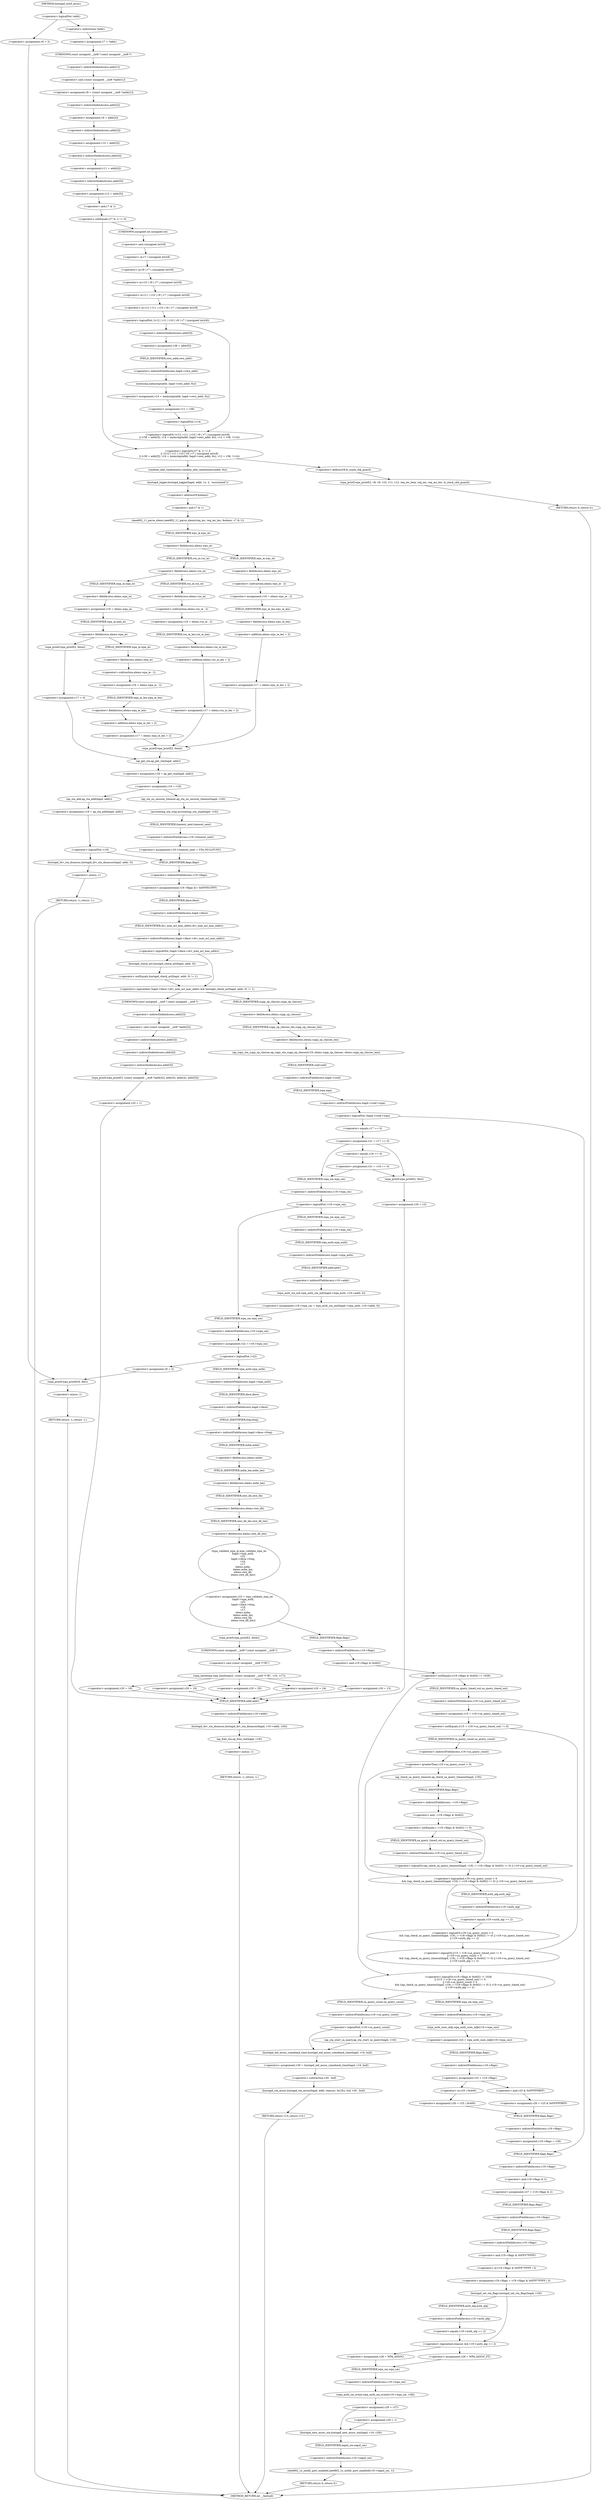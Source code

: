 digraph hostapd_notif_assoc {  
"1000171" [label = "(<operator>.logicalNot,!addr)" ]
"1000174" [label = "(<operator>.assignment,v6 = 2)" ]
"1000178" [label = "(wpa_printf,wpa_printf(v6, fmt))" ]
"1000181" [label = "(RETURN,return -1;,return -1;)" ]
"1000182" [label = "(<operator>.minus,-1)" ]
"1000184" [label = "(<operator>.assignment,v7 = *addr)" ]
"1000186" [label = "(<operator>.indirection,*addr)" ]
"1000188" [label = "(<operator>.assignment,v8 = (const unsigned __int8 *)addr[1])" ]
"1000190" [label = "(<operator>.cast,(const unsigned __int8 *)addr[1])" ]
"1000191" [label = "(UNKNOWN,const unsigned __int8 *,const unsigned __int8 *)" ]
"1000192" [label = "(<operator>.indirectIndexAccess,addr[1])" ]
"1000195" [label = "(<operator>.assignment,v9 = addr[2])" ]
"1000197" [label = "(<operator>.indirectIndexAccess,addr[2])" ]
"1000200" [label = "(<operator>.assignment,v10 = addr[3])" ]
"1000202" [label = "(<operator>.indirectIndexAccess,addr[3])" ]
"1000205" [label = "(<operator>.assignment,v11 = addr[4])" ]
"1000207" [label = "(<operator>.indirectIndexAccess,addr[4])" ]
"1000210" [label = "(<operator>.assignment,v12 = addr[5])" ]
"1000212" [label = "(<operator>.indirectIndexAccess,addr[5])" ]
"1000216" [label = "(<operator>.logicalOr,(v7 & 1) != 0\n    || !(v12 | v11 | v10 | v9 | v7 | (unsigned int)v8)\n    || (v38 = addr[5], v14 = memcmp(addr, hapd->own_addr, 6u), v12 = v38, !v14))" ]
"1000217" [label = "(<operator>.notEquals,(v7 & 1) != 0)" ]
"1000218" [label = "(<operator>.and,v7 & 1)" ]
"1000222" [label = "(<operator>.logicalOr,!(v12 | v11 | v10 | v9 | v7 | (unsigned int)v8)\n    || (v38 = addr[5], v14 = memcmp(addr, hapd->own_addr, 6u), v12 = v38, !v14))" ]
"1000223" [label = "(<operator>.logicalNot,!(v12 | v11 | v10 | v9 | v7 | (unsigned int)v8))" ]
"1000224" [label = "(<operator>.or,v12 | v11 | v10 | v9 | v7 | (unsigned int)v8)" ]
"1000226" [label = "(<operator>.or,v11 | v10 | v9 | v7 | (unsigned int)v8)" ]
"1000228" [label = "(<operator>.or,v10 | v9 | v7 | (unsigned int)v8)" ]
"1000230" [label = "(<operator>.or,v9 | v7 | (unsigned int)v8)" ]
"1000232" [label = "(<operator>.or,v7 | (unsigned int)v8)" ]
"1000234" [label = "(<operator>.cast,(unsigned int)v8)" ]
"1000235" [label = "(UNKNOWN,unsigned int,unsigned int)" ]
"1000238" [label = "(<operator>.assignment,v38 = addr[5])" ]
"1000240" [label = "(<operator>.indirectIndexAccess,addr[5])" ]
"1000244" [label = "(<operator>.assignment,v14 = memcmp(addr, hapd->own_addr, 6u))" ]
"1000246" [label = "(memcmp,memcmp(addr, hapd->own_addr, 6u))" ]
"1000248" [label = "(<operator>.indirectFieldAccess,hapd->own_addr)" ]
"1000250" [label = "(FIELD_IDENTIFIER,own_addr,own_addr)" ]
"1000253" [label = "(<operator>.assignment,v12 = v38)" ]
"1000256" [label = "(<operator>.logicalNot,!v14)" ]
"1000259" [label = "(wpa_printf,wpa_printf(2, v8, v9, v10, v11, v12, req_ies_lena, req_ies, req_ies_len, &_stack_chk_guard))" ]
"1000269" [label = "(<operator>.addressOf,&_stack_chk_guard)" ]
"1000271" [label = "(RETURN,return 0;,return 0;)" ]
"1000273" [label = "(random_add_randomness,random_add_randomness(addr, 6u))" ]
"1000276" [label = "(hostapd_logger,hostapd_logger(hapd, addr, 1u, 2, \"associated\"))" ]
"1000282" [label = "(ieee802_11_parse_elems,ieee802_11_parse_elems(req_ies, req_ies_len, &elems, v7 & 1))" ]
"1000285" [label = "(<operator>.addressOf,&elems)" ]
"1000287" [label = "(<operator>.and,v7 & 1)" ]
"1000291" [label = "(<operator>.fieldAccess,elems.wps_ie)" ]
"1000293" [label = "(FIELD_IDENTIFIER,wps_ie,wps_ie)" ]
"1000295" [label = "(<operator>.assignment,v16 = elems.wps_ie - 2)" ]
"1000297" [label = "(<operator>.subtraction,elems.wps_ie - 2)" ]
"1000298" [label = "(<operator>.fieldAccess,elems.wps_ie)" ]
"1000300" [label = "(FIELD_IDENTIFIER,wps_ie,wps_ie)" ]
"1000302" [label = "(<operator>.assignment,v17 = elems.wps_ie_len + 2)" ]
"1000304" [label = "(<operator>.addition,elems.wps_ie_len + 2)" ]
"1000305" [label = "(<operator>.fieldAccess,elems.wps_ie_len)" ]
"1000307" [label = "(FIELD_IDENTIFIER,wps_ie_len,wps_ie_len)" ]
"1000310" [label = "(wpa_printf,wpa_printf(2, fmta))" ]
"1000315" [label = "(<operator>.fieldAccess,elems.rsn_ie)" ]
"1000317" [label = "(FIELD_IDENTIFIER,rsn_ie,rsn_ie)" ]
"1000319" [label = "(<operator>.assignment,v16 = elems.rsn_ie - 2)" ]
"1000321" [label = "(<operator>.subtraction,elems.rsn_ie - 2)" ]
"1000322" [label = "(<operator>.fieldAccess,elems.rsn_ie)" ]
"1000324" [label = "(FIELD_IDENTIFIER,rsn_ie,rsn_ie)" ]
"1000326" [label = "(<operator>.assignment,v17 = elems.rsn_ie_len + 2)" ]
"1000328" [label = "(<operator>.addition,elems.rsn_ie_len + 2)" ]
"1000329" [label = "(<operator>.fieldAccess,elems.rsn_ie_len)" ]
"1000331" [label = "(FIELD_IDENTIFIER,rsn_ie_len,rsn_ie_len)" ]
"1000334" [label = "(<operator>.assignment,v16 = elems.wpa_ie)" ]
"1000336" [label = "(<operator>.fieldAccess,elems.wpa_ie)" ]
"1000338" [label = "(FIELD_IDENTIFIER,wpa_ie,wpa_ie)" ]
"1000340" [label = "(<operator>.fieldAccess,elems.wpa_ie)" ]
"1000342" [label = "(FIELD_IDENTIFIER,wpa_ie,wpa_ie)" ]
"1000344" [label = "(<operator>.assignment,v16 = elems.wpa_ie - 2)" ]
"1000346" [label = "(<operator>.subtraction,elems.wpa_ie - 2)" ]
"1000347" [label = "(<operator>.fieldAccess,elems.wpa_ie)" ]
"1000349" [label = "(FIELD_IDENTIFIER,wpa_ie,wpa_ie)" ]
"1000351" [label = "(<operator>.assignment,v17 = elems.wpa_ie_len + 2)" ]
"1000353" [label = "(<operator>.addition,elems.wpa_ie_len + 2)" ]
"1000354" [label = "(<operator>.fieldAccess,elems.wpa_ie_len)" ]
"1000356" [label = "(FIELD_IDENTIFIER,wpa_ie_len,wpa_ie_len)" ]
"1000359" [label = "(wpa_printf,wpa_printf(2, fmta))" ]
"1000362" [label = "(<operator>.assignment,v17 = 0)" ]
"1000366" [label = "(<operator>.assignment,v18 = ap_get_sta(hapd, addr))" ]
"1000368" [label = "(ap_get_sta,ap_get_sta(hapd, addr))" ]
"1000371" [label = "(<operator>.assignment,v19 = v18)" ]
"1000377" [label = "(ap_sta_no_session_timeout,ap_sta_no_session_timeout(hapd, v18))" ]
"1000380" [label = "(accounting_sta_stop,accounting_sta_stop(hapd, v19))" ]
"1000383" [label = "(<operator>.assignment,v19->timeout_next = STA_NULLFUNC)" ]
"1000384" [label = "(<operator>.indirectFieldAccess,v19->timeout_next)" ]
"1000386" [label = "(FIELD_IDENTIFIER,timeout_next,timeout_next)" ]
"1000390" [label = "(<operator>.assignment,v19 = ap_sta_add(hapd, addr))" ]
"1000392" [label = "(ap_sta_add,ap_sta_add(hapd, addr))" ]
"1000396" [label = "(<operator>.logicalNot,!v19)" ]
"1000399" [label = "(hostapd_drv_sta_disassoc,hostapd_drv_sta_disassoc(hapd, addr, 5))" ]
"1000403" [label = "(RETURN,return -1;,return -1;)" ]
"1000404" [label = "(<operator>.minus,-1)" ]
"1000406" [label = "(<operators>.assignmentAnd,v19->flags &= 0xFFFECFFF)" ]
"1000407" [label = "(<operator>.indirectFieldAccess,v19->flags)" ]
"1000409" [label = "(FIELD_IDENTIFIER,flags,flags)" ]
"1000412" [label = "(<operator>.logicalAnd,!hapd->iface->drv_max_acl_mac_addrs && hostapd_check_acl(hapd, addr, 0) != 1)" ]
"1000413" [label = "(<operator>.logicalNot,!hapd->iface->drv_max_acl_mac_addrs)" ]
"1000414" [label = "(<operator>.indirectFieldAccess,hapd->iface->drv_max_acl_mac_addrs)" ]
"1000415" [label = "(<operator>.indirectFieldAccess,hapd->iface)" ]
"1000417" [label = "(FIELD_IDENTIFIER,iface,iface)" ]
"1000418" [label = "(FIELD_IDENTIFIER,drv_max_acl_mac_addrs,drv_max_acl_mac_addrs)" ]
"1000419" [label = "(<operator>.notEquals,hostapd_check_acl(hapd, addr, 0) != 1)" ]
"1000420" [label = "(hostapd_check_acl,hostapd_check_acl(hapd, addr, 0))" ]
"1000426" [label = "(wpa_printf,wpa_printf(3, (const unsigned __int8 *)addr[2], addr[3], addr[4], addr[5]))" ]
"1000428" [label = "(<operator>.cast,(const unsigned __int8 *)addr[2])" ]
"1000429" [label = "(UNKNOWN,const unsigned __int8 *,const unsigned __int8 *)" ]
"1000430" [label = "(<operator>.indirectIndexAccess,addr[2])" ]
"1000433" [label = "(<operator>.indirectIndexAccess,addr[3])" ]
"1000436" [label = "(<operator>.indirectIndexAccess,addr[4])" ]
"1000439" [label = "(<operator>.indirectIndexAccess,addr[5])" ]
"1000442" [label = "(<operator>.assignment,v20 = 1)" ]
"1000446" [label = "(hostapd_drv_sta_disassoc,hostapd_drv_sta_disassoc(hapd, v19->addr, v20))" ]
"1000448" [label = "(<operator>.indirectFieldAccess,v19->addr)" ]
"1000450" [label = "(FIELD_IDENTIFIER,addr,addr)" ]
"1000452" [label = "(ap_free_sta,ap_free_sta(hapd, v19))" ]
"1000455" [label = "(RETURN,return -1;,return -1;)" ]
"1000456" [label = "(<operator>.minus,-1)" ]
"1000458" [label = "(ap_copy_sta_supp_op_classes,ap_copy_sta_supp_op_classes(v19, elems.supp_op_classes, elems.supp_op_classes_len))" ]
"1000460" [label = "(<operator>.fieldAccess,elems.supp_op_classes)" ]
"1000462" [label = "(FIELD_IDENTIFIER,supp_op_classes,supp_op_classes)" ]
"1000463" [label = "(<operator>.fieldAccess,elems.supp_op_classes_len)" ]
"1000465" [label = "(FIELD_IDENTIFIER,supp_op_classes_len,supp_op_classes_len)" ]
"1000467" [label = "(<operator>.logicalNot,!hapd->conf->wpa)" ]
"1000468" [label = "(<operator>.indirectFieldAccess,hapd->conf->wpa)" ]
"1000469" [label = "(<operator>.indirectFieldAccess,hapd->conf)" ]
"1000471" [label = "(FIELD_IDENTIFIER,conf,conf)" ]
"1000472" [label = "(FIELD_IDENTIFIER,wpa,wpa)" ]
"1000475" [label = "(<operator>.assignment,v27 = v19->flags & 2)" ]
"1000477" [label = "(<operator>.and,v19->flags & 2)" ]
"1000478" [label = "(<operator>.indirectFieldAccess,v19->flags)" ]
"1000480" [label = "(FIELD_IDENTIFIER,flags,flags)" ]
"1000482" [label = "(<operator>.assignment,v19->flags = v19->flags & 0xFFF7FFFF | 3)" ]
"1000483" [label = "(<operator>.indirectFieldAccess,v19->flags)" ]
"1000485" [label = "(FIELD_IDENTIFIER,flags,flags)" ]
"1000486" [label = "(<operator>.or,v19->flags & 0xFFF7FFFF | 3)" ]
"1000487" [label = "(<operator>.and,v19->flags & 0xFFF7FFFF)" ]
"1000488" [label = "(<operator>.indirectFieldAccess,v19->flags)" ]
"1000490" [label = "(FIELD_IDENTIFIER,flags,flags)" ]
"1000493" [label = "(hostapd_set_sta_flags,hostapd_set_sta_flags(hapd, v19))" ]
"1000497" [label = "(<operator>.logicalAnd,reassoc && v19->auth_alg == 2)" ]
"1000499" [label = "(<operator>.equals,v19->auth_alg == 2)" ]
"1000500" [label = "(<operator>.indirectFieldAccess,v19->auth_alg)" ]
"1000502" [label = "(FIELD_IDENTIFIER,auth_alg,auth_alg)" ]
"1000504" [label = "(<operator>.assignment,v28 = WPA_ASSOC_FT)" ]
"1000508" [label = "(<operator>.assignment,v28 = WPA_ASSOC)" ]
"1000511" [label = "(wpa_auth_sm_event,wpa_auth_sm_event(v19->wpa_sm, v28))" ]
"1000512" [label = "(<operator>.indirectFieldAccess,v19->wpa_sm)" ]
"1000514" [label = "(FIELD_IDENTIFIER,wpa_sm,wpa_sm)" ]
"1000516" [label = "(<operator>.assignment,v29 = v27)" ]
"1000521" [label = "(<operator>.assignment,v29 = 1)" ]
"1000524" [label = "(hostapd_new_assoc_sta,hostapd_new_assoc_sta(hapd, v19, v29))" ]
"1000528" [label = "(ieee802_1x_notify_port_enabled,ieee802_1x_notify_port_enabled(v19->eapol_sm, 1))" ]
"1000529" [label = "(<operator>.indirectFieldAccess,v19->eapol_sm)" ]
"1000531" [label = "(FIELD_IDENTIFIER,eapol_sm,eapol_sm)" ]
"1000533" [label = "(RETURN,return 0;,return 0;)" ]
"1000535" [label = "(<operator>.assignment,v21 = v17 == 0)" ]
"1000537" [label = "(<operator>.equals,v17 == 0)" ]
"1000542" [label = "(<operator>.assignment,v21 = v16 == 0)" ]
"1000544" [label = "(<operator>.equals,v16 == 0)" ]
"1000550" [label = "(wpa_printf,wpa_printf(2, fmt))" ]
"1000553" [label = "(<operator>.assignment,v20 = 13)" ]
"1000558" [label = "(<operator>.logicalNot,!v19->wpa_sm)" ]
"1000559" [label = "(<operator>.indirectFieldAccess,v19->wpa_sm)" ]
"1000561" [label = "(FIELD_IDENTIFIER,wpa_sm,wpa_sm)" ]
"1000562" [label = "(<operator>.assignment,v19->wpa_sm = wpa_auth_sta_init(hapd->wpa_auth, v19->addr, 0))" ]
"1000563" [label = "(<operator>.indirectFieldAccess,v19->wpa_sm)" ]
"1000565" [label = "(FIELD_IDENTIFIER,wpa_sm,wpa_sm)" ]
"1000566" [label = "(wpa_auth_sta_init,wpa_auth_sta_init(hapd->wpa_auth, v19->addr, 0))" ]
"1000567" [label = "(<operator>.indirectFieldAccess,hapd->wpa_auth)" ]
"1000569" [label = "(FIELD_IDENTIFIER,wpa_auth,wpa_auth)" ]
"1000570" [label = "(<operator>.indirectFieldAccess,v19->addr)" ]
"1000572" [label = "(FIELD_IDENTIFIER,addr,addr)" ]
"1000574" [label = "(<operator>.assignment,v22 = v19->wpa_sm)" ]
"1000576" [label = "(<operator>.indirectFieldAccess,v19->wpa_sm)" ]
"1000578" [label = "(FIELD_IDENTIFIER,wpa_sm,wpa_sm)" ]
"1000580" [label = "(<operator>.logicalNot,!v22)" ]
"1000583" [label = "(<operator>.assignment,v6 = 5)" ]
"1000587" [label = "(<operator>.assignment,v23 = wpa_validate_wpa_ie(\n          hapd->wpa_auth,\n          v22,\n          hapd->iface->freq,\n          v16,\n          v17,\n          elems.mdie,\n          elems.mdie_len,\n          elems.owe_dh,\n          elems.owe_dh_len))" ]
"1000589" [label = "(wpa_validate_wpa_ie,wpa_validate_wpa_ie(\n          hapd->wpa_auth,\n          v22,\n          hapd->iface->freq,\n          v16,\n          v17,\n          elems.mdie,\n          elems.mdie_len,\n          elems.owe_dh,\n          elems.owe_dh_len))" ]
"1000590" [label = "(<operator>.indirectFieldAccess,hapd->wpa_auth)" ]
"1000592" [label = "(FIELD_IDENTIFIER,wpa_auth,wpa_auth)" ]
"1000594" [label = "(<operator>.indirectFieldAccess,hapd->iface->freq)" ]
"1000595" [label = "(<operator>.indirectFieldAccess,hapd->iface)" ]
"1000597" [label = "(FIELD_IDENTIFIER,iface,iface)" ]
"1000598" [label = "(FIELD_IDENTIFIER,freq,freq)" ]
"1000601" [label = "(<operator>.fieldAccess,elems.mdie)" ]
"1000603" [label = "(FIELD_IDENTIFIER,mdie,mdie)" ]
"1000604" [label = "(<operator>.fieldAccess,elems.mdie_len)" ]
"1000606" [label = "(FIELD_IDENTIFIER,mdie_len,mdie_len)" ]
"1000607" [label = "(<operator>.fieldAccess,elems.owe_dh)" ]
"1000609" [label = "(FIELD_IDENTIFIER,owe_dh,owe_dh)" ]
"1000610" [label = "(<operator>.fieldAccess,elems.owe_dh_len)" ]
"1000612" [label = "(FIELD_IDENTIFIER,owe_dh_len,owe_dh_len)" ]
"1000616" [label = "(wpa_printf,wpa_printf(2, fmtb))" ]
"1000619" [label = "(wpa_hexdump,wpa_hexdump(2, (const unsigned __int8 *)\"IE\", v16, v17))" ]
"1000621" [label = "(<operator>.cast,(const unsigned __int8 *)\"IE\")" ]
"1000622" [label = "(UNKNOWN,const unsigned __int8 *,const unsigned __int8 *)" ]
"1000630" [label = "(<operator>.assignment,v20 = 18)" ]
"1000635" [label = "(<operator>.assignment,v20 = 19)" ]
"1000640" [label = "(<operator>.assignment,v20 = 20)" ]
"1000645" [label = "(<operator>.assignment,v20 = 24)" ]
"1000650" [label = "(<operator>.assignment,v20 = 13)" ]
"1000656" [label = "(<operator>.logicalOr,(v19->flags & 0x402) != 1026\n    || (v15 = v19->sa_query_timed_out) != 0\n    || v19->sa_query_count > 0\n    && ((ap_check_sa_query_timeout(hapd, v19), (~v19->flags & 0x402) != 0) || v19->sa_query_timed_out)\n    || v19->auth_alg == 2)" ]
"1000657" [label = "(<operator>.notEquals,(v19->flags & 0x402) != 1026)" ]
"1000658" [label = "(<operator>.and,v19->flags & 0x402)" ]
"1000659" [label = "(<operator>.indirectFieldAccess,v19->flags)" ]
"1000661" [label = "(FIELD_IDENTIFIER,flags,flags)" ]
"1000664" [label = "(<operator>.logicalOr,(v15 = v19->sa_query_timed_out) != 0\n    || v19->sa_query_count > 0\n    && ((ap_check_sa_query_timeout(hapd, v19), (~v19->flags & 0x402) != 0) || v19->sa_query_timed_out)\n    || v19->auth_alg == 2)" ]
"1000665" [label = "(<operator>.notEquals,(v15 = v19->sa_query_timed_out) != 0)" ]
"1000666" [label = "(<operator>.assignment,v15 = v19->sa_query_timed_out)" ]
"1000668" [label = "(<operator>.indirectFieldAccess,v19->sa_query_timed_out)" ]
"1000670" [label = "(FIELD_IDENTIFIER,sa_query_timed_out,sa_query_timed_out)" ]
"1000672" [label = "(<operator>.logicalOr,v19->sa_query_count > 0\n    && ((ap_check_sa_query_timeout(hapd, v19), (~v19->flags & 0x402) != 0) || v19->sa_query_timed_out)\n    || v19->auth_alg == 2)" ]
"1000673" [label = "(<operator>.logicalAnd,v19->sa_query_count > 0\n    && ((ap_check_sa_query_timeout(hapd, v19), (~v19->flags & 0x402) != 0) || v19->sa_query_timed_out))" ]
"1000674" [label = "(<operator>.greaterThan,v19->sa_query_count > 0)" ]
"1000675" [label = "(<operator>.indirectFieldAccess,v19->sa_query_count)" ]
"1000677" [label = "(FIELD_IDENTIFIER,sa_query_count,sa_query_count)" ]
"1000679" [label = "(<operator>.logicalOr,(ap_check_sa_query_timeout(hapd, v19), (~v19->flags & 0x402) != 0) || v19->sa_query_timed_out)" ]
"1000681" [label = "(ap_check_sa_query_timeout,ap_check_sa_query_timeout(hapd, v19))" ]
"1000684" [label = "(<operator>.notEquals,(~v19->flags & 0x402) != 0)" ]
"1000685" [label = "(<operator>.and,~v19->flags & 0x402)" ]
"1000686" [label = "(<operator>.indirectFieldAccess,~v19->flags)" ]
"1000688" [label = "(FIELD_IDENTIFIER,flags,flags)" ]
"1000691" [label = "(<operator>.indirectFieldAccess,v19->sa_query_timed_out)" ]
"1000693" [label = "(FIELD_IDENTIFIER,sa_query_timed_out,sa_query_timed_out)" ]
"1000694" [label = "(<operator>.equals,v19->auth_alg == 2)" ]
"1000695" [label = "(<operator>.indirectFieldAccess,v19->auth_alg)" ]
"1000697" [label = "(FIELD_IDENTIFIER,auth_alg,auth_alg)" ]
"1000700" [label = "(<operator>.assignment,v24 = wpa_auth_uses_mfp(v19->wpa_sm))" ]
"1000702" [label = "(wpa_auth_uses_mfp,wpa_auth_uses_mfp(v19->wpa_sm))" ]
"1000703" [label = "(<operator>.indirectFieldAccess,v19->wpa_sm)" ]
"1000705" [label = "(FIELD_IDENTIFIER,wpa_sm,wpa_sm)" ]
"1000706" [label = "(<operator>.assignment,v25 = v19->flags)" ]
"1000708" [label = "(<operator>.indirectFieldAccess,v19->flags)" ]
"1000710" [label = "(FIELD_IDENTIFIER,flags,flags)" ]
"1000713" [label = "(<operator>.assignment,v26 = v25 | 0x400)" ]
"1000715" [label = "(<operator>.or,v25 | 0x400)" ]
"1000719" [label = "(<operator>.assignment,v26 = v25 & 0xFFFFFBFF)" ]
"1000721" [label = "(<operator>.and,v25 & 0xFFFFFBFF)" ]
"1000724" [label = "(<operator>.assignment,v19->flags = v26)" ]
"1000725" [label = "(<operator>.indirectFieldAccess,v19->flags)" ]
"1000727" [label = "(FIELD_IDENTIFIER,flags,flags)" ]
"1000731" [label = "(<operator>.logicalNot,!v19->sa_query_count)" ]
"1000732" [label = "(<operator>.indirectFieldAccess,v19->sa_query_count)" ]
"1000734" [label = "(FIELD_IDENTIFIER,sa_query_count,sa_query_count)" ]
"1000735" [label = "(ap_sta_start_sa_query,ap_sta_start_sa_query(hapd, v19))" ]
"1000738" [label = "(<operator>.assignment,v30 = hostapd_eid_assoc_comeback_time(hapd, v19, buf))" ]
"1000740" [label = "(hostapd_eid_assoc_comeback_time,hostapd_eid_assoc_comeback_time(hapd, v19, buf))" ]
"1000744" [label = "(hostapd_sta_assoc,hostapd_sta_assoc(hapd, addr, reassoc, 0x1Eu, buf, v30 - buf))" ]
"1000750" [label = "(<operator>.subtraction,v30 - buf)" ]
"1000753" [label = "(RETURN,return v15;,return v15;)" ]
"1000132" [label = "(METHOD,hostapd_notif_assoc)" ]
"1000755" [label = "(METHOD_RETURN,int __fastcall)" ]
  "1000171" -> "1000174" 
  "1000171" -> "1000186" 
  "1000174" -> "1000178" 
  "1000178" -> "1000182" 
  "1000181" -> "1000755" 
  "1000182" -> "1000181" 
  "1000184" -> "1000191" 
  "1000186" -> "1000184" 
  "1000188" -> "1000197" 
  "1000190" -> "1000188" 
  "1000191" -> "1000192" 
  "1000192" -> "1000190" 
  "1000195" -> "1000202" 
  "1000197" -> "1000195" 
  "1000200" -> "1000207" 
  "1000202" -> "1000200" 
  "1000205" -> "1000212" 
  "1000207" -> "1000205" 
  "1000210" -> "1000218" 
  "1000212" -> "1000210" 
  "1000216" -> "1000269" 
  "1000216" -> "1000273" 
  "1000217" -> "1000216" 
  "1000217" -> "1000235" 
  "1000218" -> "1000217" 
  "1000222" -> "1000216" 
  "1000223" -> "1000222" 
  "1000223" -> "1000240" 
  "1000224" -> "1000223" 
  "1000226" -> "1000224" 
  "1000228" -> "1000226" 
  "1000230" -> "1000228" 
  "1000232" -> "1000230" 
  "1000234" -> "1000232" 
  "1000235" -> "1000234" 
  "1000238" -> "1000250" 
  "1000240" -> "1000238" 
  "1000244" -> "1000253" 
  "1000246" -> "1000244" 
  "1000248" -> "1000246" 
  "1000250" -> "1000248" 
  "1000253" -> "1000256" 
  "1000256" -> "1000222" 
  "1000259" -> "1000271" 
  "1000269" -> "1000259" 
  "1000271" -> "1000755" 
  "1000273" -> "1000276" 
  "1000276" -> "1000285" 
  "1000282" -> "1000293" 
  "1000285" -> "1000287" 
  "1000287" -> "1000282" 
  "1000291" -> "1000300" 
  "1000291" -> "1000317" 
  "1000293" -> "1000291" 
  "1000295" -> "1000307" 
  "1000297" -> "1000295" 
  "1000298" -> "1000297" 
  "1000300" -> "1000298" 
  "1000302" -> "1000310" 
  "1000304" -> "1000302" 
  "1000305" -> "1000304" 
  "1000307" -> "1000305" 
  "1000310" -> "1000368" 
  "1000315" -> "1000324" 
  "1000315" -> "1000338" 
  "1000317" -> "1000315" 
  "1000319" -> "1000331" 
  "1000321" -> "1000319" 
  "1000322" -> "1000321" 
  "1000324" -> "1000322" 
  "1000326" -> "1000310" 
  "1000328" -> "1000326" 
  "1000329" -> "1000328" 
  "1000331" -> "1000329" 
  "1000334" -> "1000342" 
  "1000336" -> "1000334" 
  "1000338" -> "1000336" 
  "1000340" -> "1000349" 
  "1000340" -> "1000359" 
  "1000342" -> "1000340" 
  "1000344" -> "1000356" 
  "1000346" -> "1000344" 
  "1000347" -> "1000346" 
  "1000349" -> "1000347" 
  "1000351" -> "1000310" 
  "1000353" -> "1000351" 
  "1000354" -> "1000353" 
  "1000356" -> "1000354" 
  "1000359" -> "1000362" 
  "1000362" -> "1000368" 
  "1000366" -> "1000371" 
  "1000368" -> "1000366" 
  "1000371" -> "1000377" 
  "1000371" -> "1000392" 
  "1000377" -> "1000380" 
  "1000380" -> "1000386" 
  "1000383" -> "1000409" 
  "1000384" -> "1000383" 
  "1000386" -> "1000384" 
  "1000390" -> "1000396" 
  "1000392" -> "1000390" 
  "1000396" -> "1000399" 
  "1000396" -> "1000409" 
  "1000399" -> "1000404" 
  "1000403" -> "1000755" 
  "1000404" -> "1000403" 
  "1000406" -> "1000417" 
  "1000407" -> "1000406" 
  "1000409" -> "1000407" 
  "1000412" -> "1000429" 
  "1000412" -> "1000462" 
  "1000413" -> "1000412" 
  "1000413" -> "1000420" 
  "1000414" -> "1000413" 
  "1000415" -> "1000418" 
  "1000417" -> "1000415" 
  "1000418" -> "1000414" 
  "1000419" -> "1000412" 
  "1000420" -> "1000419" 
  "1000426" -> "1000442" 
  "1000428" -> "1000433" 
  "1000429" -> "1000430" 
  "1000430" -> "1000428" 
  "1000433" -> "1000436" 
  "1000436" -> "1000439" 
  "1000439" -> "1000426" 
  "1000442" -> "1000450" 
  "1000446" -> "1000452" 
  "1000448" -> "1000446" 
  "1000450" -> "1000448" 
  "1000452" -> "1000456" 
  "1000455" -> "1000755" 
  "1000456" -> "1000455" 
  "1000458" -> "1000471" 
  "1000460" -> "1000465" 
  "1000462" -> "1000460" 
  "1000463" -> "1000458" 
  "1000465" -> "1000463" 
  "1000467" -> "1000480" 
  "1000467" -> "1000537" 
  "1000468" -> "1000467" 
  "1000469" -> "1000472" 
  "1000471" -> "1000469" 
  "1000472" -> "1000468" 
  "1000475" -> "1000485" 
  "1000477" -> "1000475" 
  "1000478" -> "1000477" 
  "1000480" -> "1000478" 
  "1000482" -> "1000493" 
  "1000483" -> "1000490" 
  "1000485" -> "1000483" 
  "1000486" -> "1000482" 
  "1000487" -> "1000486" 
  "1000488" -> "1000487" 
  "1000490" -> "1000488" 
  "1000493" -> "1000497" 
  "1000493" -> "1000502" 
  "1000497" -> "1000504" 
  "1000497" -> "1000508" 
  "1000499" -> "1000497" 
  "1000500" -> "1000499" 
  "1000502" -> "1000500" 
  "1000504" -> "1000514" 
  "1000508" -> "1000514" 
  "1000511" -> "1000516" 
  "1000512" -> "1000511" 
  "1000514" -> "1000512" 
  "1000516" -> "1000521" 
  "1000516" -> "1000524" 
  "1000521" -> "1000524" 
  "1000524" -> "1000531" 
  "1000528" -> "1000533" 
  "1000529" -> "1000528" 
  "1000531" -> "1000529" 
  "1000533" -> "1000755" 
  "1000535" -> "1000544" 
  "1000535" -> "1000550" 
  "1000535" -> "1000561" 
  "1000537" -> "1000535" 
  "1000542" -> "1000550" 
  "1000542" -> "1000561" 
  "1000544" -> "1000542" 
  "1000550" -> "1000553" 
  "1000553" -> "1000450" 
  "1000558" -> "1000565" 
  "1000558" -> "1000578" 
  "1000559" -> "1000558" 
  "1000561" -> "1000559" 
  "1000562" -> "1000578" 
  "1000563" -> "1000569" 
  "1000565" -> "1000563" 
  "1000566" -> "1000562" 
  "1000567" -> "1000572" 
  "1000569" -> "1000567" 
  "1000570" -> "1000566" 
  "1000572" -> "1000570" 
  "1000574" -> "1000580" 
  "1000576" -> "1000574" 
  "1000578" -> "1000576" 
  "1000580" -> "1000583" 
  "1000580" -> "1000592" 
  "1000583" -> "1000178" 
  "1000587" -> "1000616" 
  "1000587" -> "1000661" 
  "1000589" -> "1000587" 
  "1000590" -> "1000597" 
  "1000592" -> "1000590" 
  "1000594" -> "1000603" 
  "1000595" -> "1000598" 
  "1000597" -> "1000595" 
  "1000598" -> "1000594" 
  "1000601" -> "1000606" 
  "1000603" -> "1000601" 
  "1000604" -> "1000609" 
  "1000606" -> "1000604" 
  "1000607" -> "1000612" 
  "1000609" -> "1000607" 
  "1000610" -> "1000589" 
  "1000612" -> "1000610" 
  "1000616" -> "1000622" 
  "1000619" -> "1000630" 
  "1000619" -> "1000635" 
  "1000619" -> "1000640" 
  "1000619" -> "1000645" 
  "1000619" -> "1000650" 
  "1000621" -> "1000619" 
  "1000622" -> "1000621" 
  "1000630" -> "1000450" 
  "1000635" -> "1000450" 
  "1000640" -> "1000450" 
  "1000645" -> "1000450" 
  "1000650" -> "1000450" 
  "1000656" -> "1000705" 
  "1000656" -> "1000734" 
  "1000657" -> "1000656" 
  "1000657" -> "1000670" 
  "1000658" -> "1000657" 
  "1000659" -> "1000658" 
  "1000661" -> "1000659" 
  "1000664" -> "1000656" 
  "1000665" -> "1000664" 
  "1000665" -> "1000677" 
  "1000666" -> "1000665" 
  "1000668" -> "1000666" 
  "1000670" -> "1000668" 
  "1000672" -> "1000664" 
  "1000673" -> "1000672" 
  "1000673" -> "1000697" 
  "1000674" -> "1000673" 
  "1000674" -> "1000681" 
  "1000675" -> "1000674" 
  "1000677" -> "1000675" 
  "1000679" -> "1000673" 
  "1000681" -> "1000688" 
  "1000684" -> "1000679" 
  "1000684" -> "1000693" 
  "1000685" -> "1000684" 
  "1000686" -> "1000685" 
  "1000688" -> "1000686" 
  "1000691" -> "1000679" 
  "1000693" -> "1000691" 
  "1000694" -> "1000672" 
  "1000695" -> "1000694" 
  "1000697" -> "1000695" 
  "1000700" -> "1000710" 
  "1000702" -> "1000700" 
  "1000703" -> "1000702" 
  "1000705" -> "1000703" 
  "1000706" -> "1000715" 
  "1000706" -> "1000721" 
  "1000708" -> "1000706" 
  "1000710" -> "1000708" 
  "1000713" -> "1000727" 
  "1000715" -> "1000713" 
  "1000719" -> "1000727" 
  "1000721" -> "1000719" 
  "1000724" -> "1000480" 
  "1000725" -> "1000724" 
  "1000727" -> "1000725" 
  "1000731" -> "1000735" 
  "1000731" -> "1000740" 
  "1000732" -> "1000731" 
  "1000734" -> "1000732" 
  "1000735" -> "1000740" 
  "1000738" -> "1000750" 
  "1000740" -> "1000738" 
  "1000744" -> "1000753" 
  "1000750" -> "1000744" 
  "1000753" -> "1000755" 
  "1000132" -> "1000171" 
}
